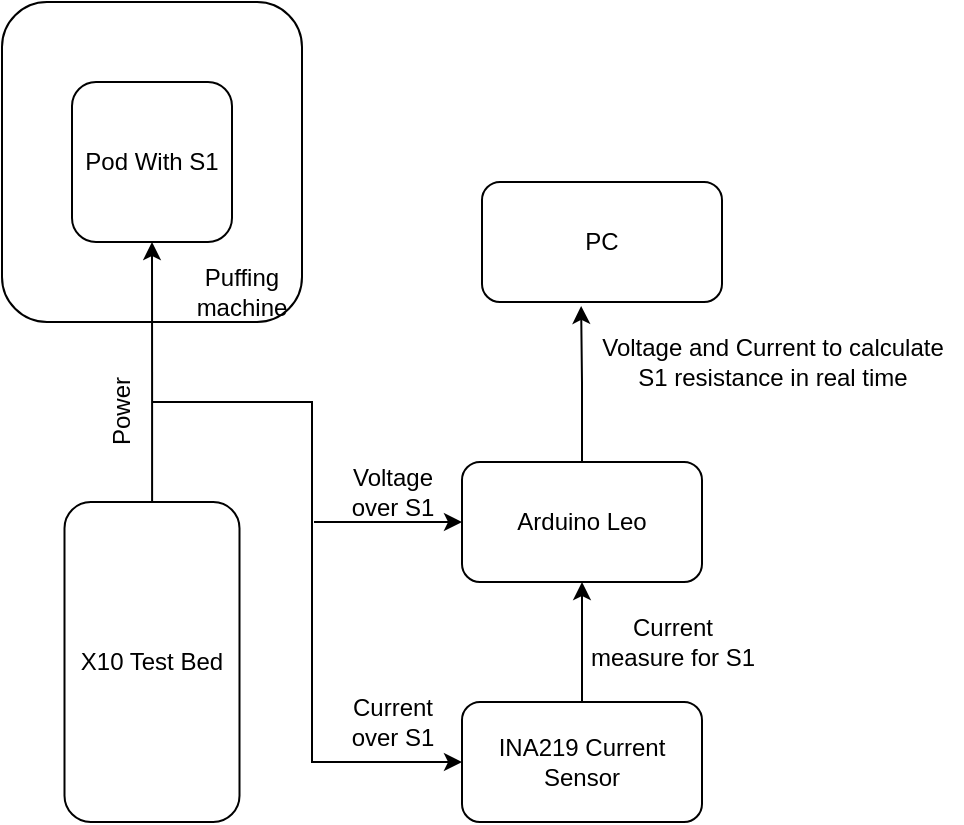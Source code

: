<mxfile version="21.6.9" type="github">
  <diagram name="Page-1" id="46GSSyf7v3dMhYQGoFF-">
    <mxGraphModel dx="1562" dy="818" grid="1" gridSize="10" guides="1" tooltips="1" connect="1" arrows="1" fold="1" page="1" pageScale="1" pageWidth="850" pageHeight="1100" math="0" shadow="0">
      <root>
        <mxCell id="0" />
        <mxCell id="1" parent="0" />
        <mxCell id="LHEuFtCuEar7pPSGLAqz-2" value="" style="rounded=1;whiteSpace=wrap;html=1;" vertex="1" parent="1">
          <mxGeometry x="310" y="190" width="150" height="160" as="geometry" />
        </mxCell>
        <mxCell id="LHEuFtCuEar7pPSGLAqz-1" value="Pod With S1" style="rounded=1;whiteSpace=wrap;html=1;" vertex="1" parent="1">
          <mxGeometry x="345" y="230" width="80" height="80" as="geometry" />
        </mxCell>
        <mxCell id="LHEuFtCuEar7pPSGLAqz-3" value="Puffing machine" style="text;html=1;strokeColor=none;fillColor=none;align=center;verticalAlign=middle;whiteSpace=wrap;rounded=0;" vertex="1" parent="1">
          <mxGeometry x="400" y="320" width="60" height="30" as="geometry" />
        </mxCell>
        <mxCell id="LHEuFtCuEar7pPSGLAqz-9" style="edgeStyle=orthogonalEdgeStyle;rounded=0;orthogonalLoop=1;jettySize=auto;html=1;entryX=0.5;entryY=1;entryDx=0;entryDy=0;" edge="1" parent="1" source="LHEuFtCuEar7pPSGLAqz-4" target="LHEuFtCuEar7pPSGLAqz-1">
          <mxGeometry relative="1" as="geometry" />
        </mxCell>
        <mxCell id="LHEuFtCuEar7pPSGLAqz-4" value="X10 Test Bed" style="rounded=1;whiteSpace=wrap;html=1;" vertex="1" parent="1">
          <mxGeometry x="341.25" y="440" width="87.5" height="160" as="geometry" />
        </mxCell>
        <mxCell id="LHEuFtCuEar7pPSGLAqz-19" style="edgeStyle=orthogonalEdgeStyle;rounded=0;orthogonalLoop=1;jettySize=auto;html=1;entryX=0.413;entryY=1.033;entryDx=0;entryDy=0;entryPerimeter=0;" edge="1" parent="1" source="LHEuFtCuEar7pPSGLAqz-5" target="LHEuFtCuEar7pPSGLAqz-18">
          <mxGeometry relative="1" as="geometry" />
        </mxCell>
        <mxCell id="LHEuFtCuEar7pPSGLAqz-5" value="Arduino Leo" style="rounded=1;whiteSpace=wrap;html=1;" vertex="1" parent="1">
          <mxGeometry x="540" y="420" width="120" height="60" as="geometry" />
        </mxCell>
        <mxCell id="LHEuFtCuEar7pPSGLAqz-13" style="edgeStyle=orthogonalEdgeStyle;rounded=0;orthogonalLoop=1;jettySize=auto;html=1;entryX=0.5;entryY=1;entryDx=0;entryDy=0;" edge="1" parent="1" source="LHEuFtCuEar7pPSGLAqz-6" target="LHEuFtCuEar7pPSGLAqz-5">
          <mxGeometry relative="1" as="geometry" />
        </mxCell>
        <mxCell id="LHEuFtCuEar7pPSGLAqz-6" value="INA219 Current Sensor" style="rounded=1;whiteSpace=wrap;html=1;" vertex="1" parent="1">
          <mxGeometry x="540" y="540" width="120" height="60" as="geometry" />
        </mxCell>
        <mxCell id="LHEuFtCuEar7pPSGLAqz-10" value="" style="endArrow=classic;html=1;rounded=0;entryX=0;entryY=0.5;entryDx=0;entryDy=0;" edge="1" parent="1" target="LHEuFtCuEar7pPSGLAqz-6">
          <mxGeometry width="50" height="50" relative="1" as="geometry">
            <mxPoint x="385" y="390" as="sourcePoint" />
            <mxPoint x="515" y="570" as="targetPoint" />
            <Array as="points">
              <mxPoint x="465" y="390" />
              <mxPoint x="465" y="570" />
            </Array>
          </mxGeometry>
        </mxCell>
        <mxCell id="LHEuFtCuEar7pPSGLAqz-12" value="" style="endArrow=classic;html=1;rounded=0;entryX=0;entryY=0.5;entryDx=0;entryDy=0;" edge="1" parent="1" target="LHEuFtCuEar7pPSGLAqz-5">
          <mxGeometry width="50" height="50" relative="1" as="geometry">
            <mxPoint x="466" y="450" as="sourcePoint" />
            <mxPoint x="516" y="450" as="targetPoint" />
          </mxGeometry>
        </mxCell>
        <mxCell id="LHEuFtCuEar7pPSGLAqz-14" value="Voltage &lt;br&gt;over S1" style="text;html=1;align=center;verticalAlign=middle;resizable=0;points=[];autosize=1;strokeColor=none;fillColor=none;" vertex="1" parent="1">
          <mxGeometry x="475" y="415" width="60" height="40" as="geometry" />
        </mxCell>
        <mxCell id="LHEuFtCuEar7pPSGLAqz-15" value="Current&lt;br&gt;over S1" style="text;html=1;align=center;verticalAlign=middle;resizable=0;points=[];autosize=1;strokeColor=none;fillColor=none;" vertex="1" parent="1">
          <mxGeometry x="475" y="530" width="60" height="40" as="geometry" />
        </mxCell>
        <mxCell id="LHEuFtCuEar7pPSGLAqz-16" value="Current&lt;br&gt;measure for S1" style="text;html=1;align=center;verticalAlign=middle;resizable=0;points=[];autosize=1;strokeColor=none;fillColor=none;" vertex="1" parent="1">
          <mxGeometry x="590" y="490" width="110" height="40" as="geometry" />
        </mxCell>
        <mxCell id="LHEuFtCuEar7pPSGLAqz-17" value="Power" style="text;html=1;align=center;verticalAlign=middle;resizable=0;points=[];autosize=1;strokeColor=none;fillColor=none;rotation=-90;" vertex="1" parent="1">
          <mxGeometry x="340" y="380" width="60" height="30" as="geometry" />
        </mxCell>
        <mxCell id="LHEuFtCuEar7pPSGLAqz-18" value="PC" style="rounded=1;whiteSpace=wrap;html=1;" vertex="1" parent="1">
          <mxGeometry x="550" y="280" width="120" height="60" as="geometry" />
        </mxCell>
        <mxCell id="LHEuFtCuEar7pPSGLAqz-20" value="Voltage and Current to calculate &lt;br&gt;S1 resistance in real time" style="text;html=1;align=center;verticalAlign=middle;resizable=0;points=[];autosize=1;strokeColor=none;fillColor=none;" vertex="1" parent="1">
          <mxGeometry x="600" y="350" width="190" height="40" as="geometry" />
        </mxCell>
      </root>
    </mxGraphModel>
  </diagram>
</mxfile>
